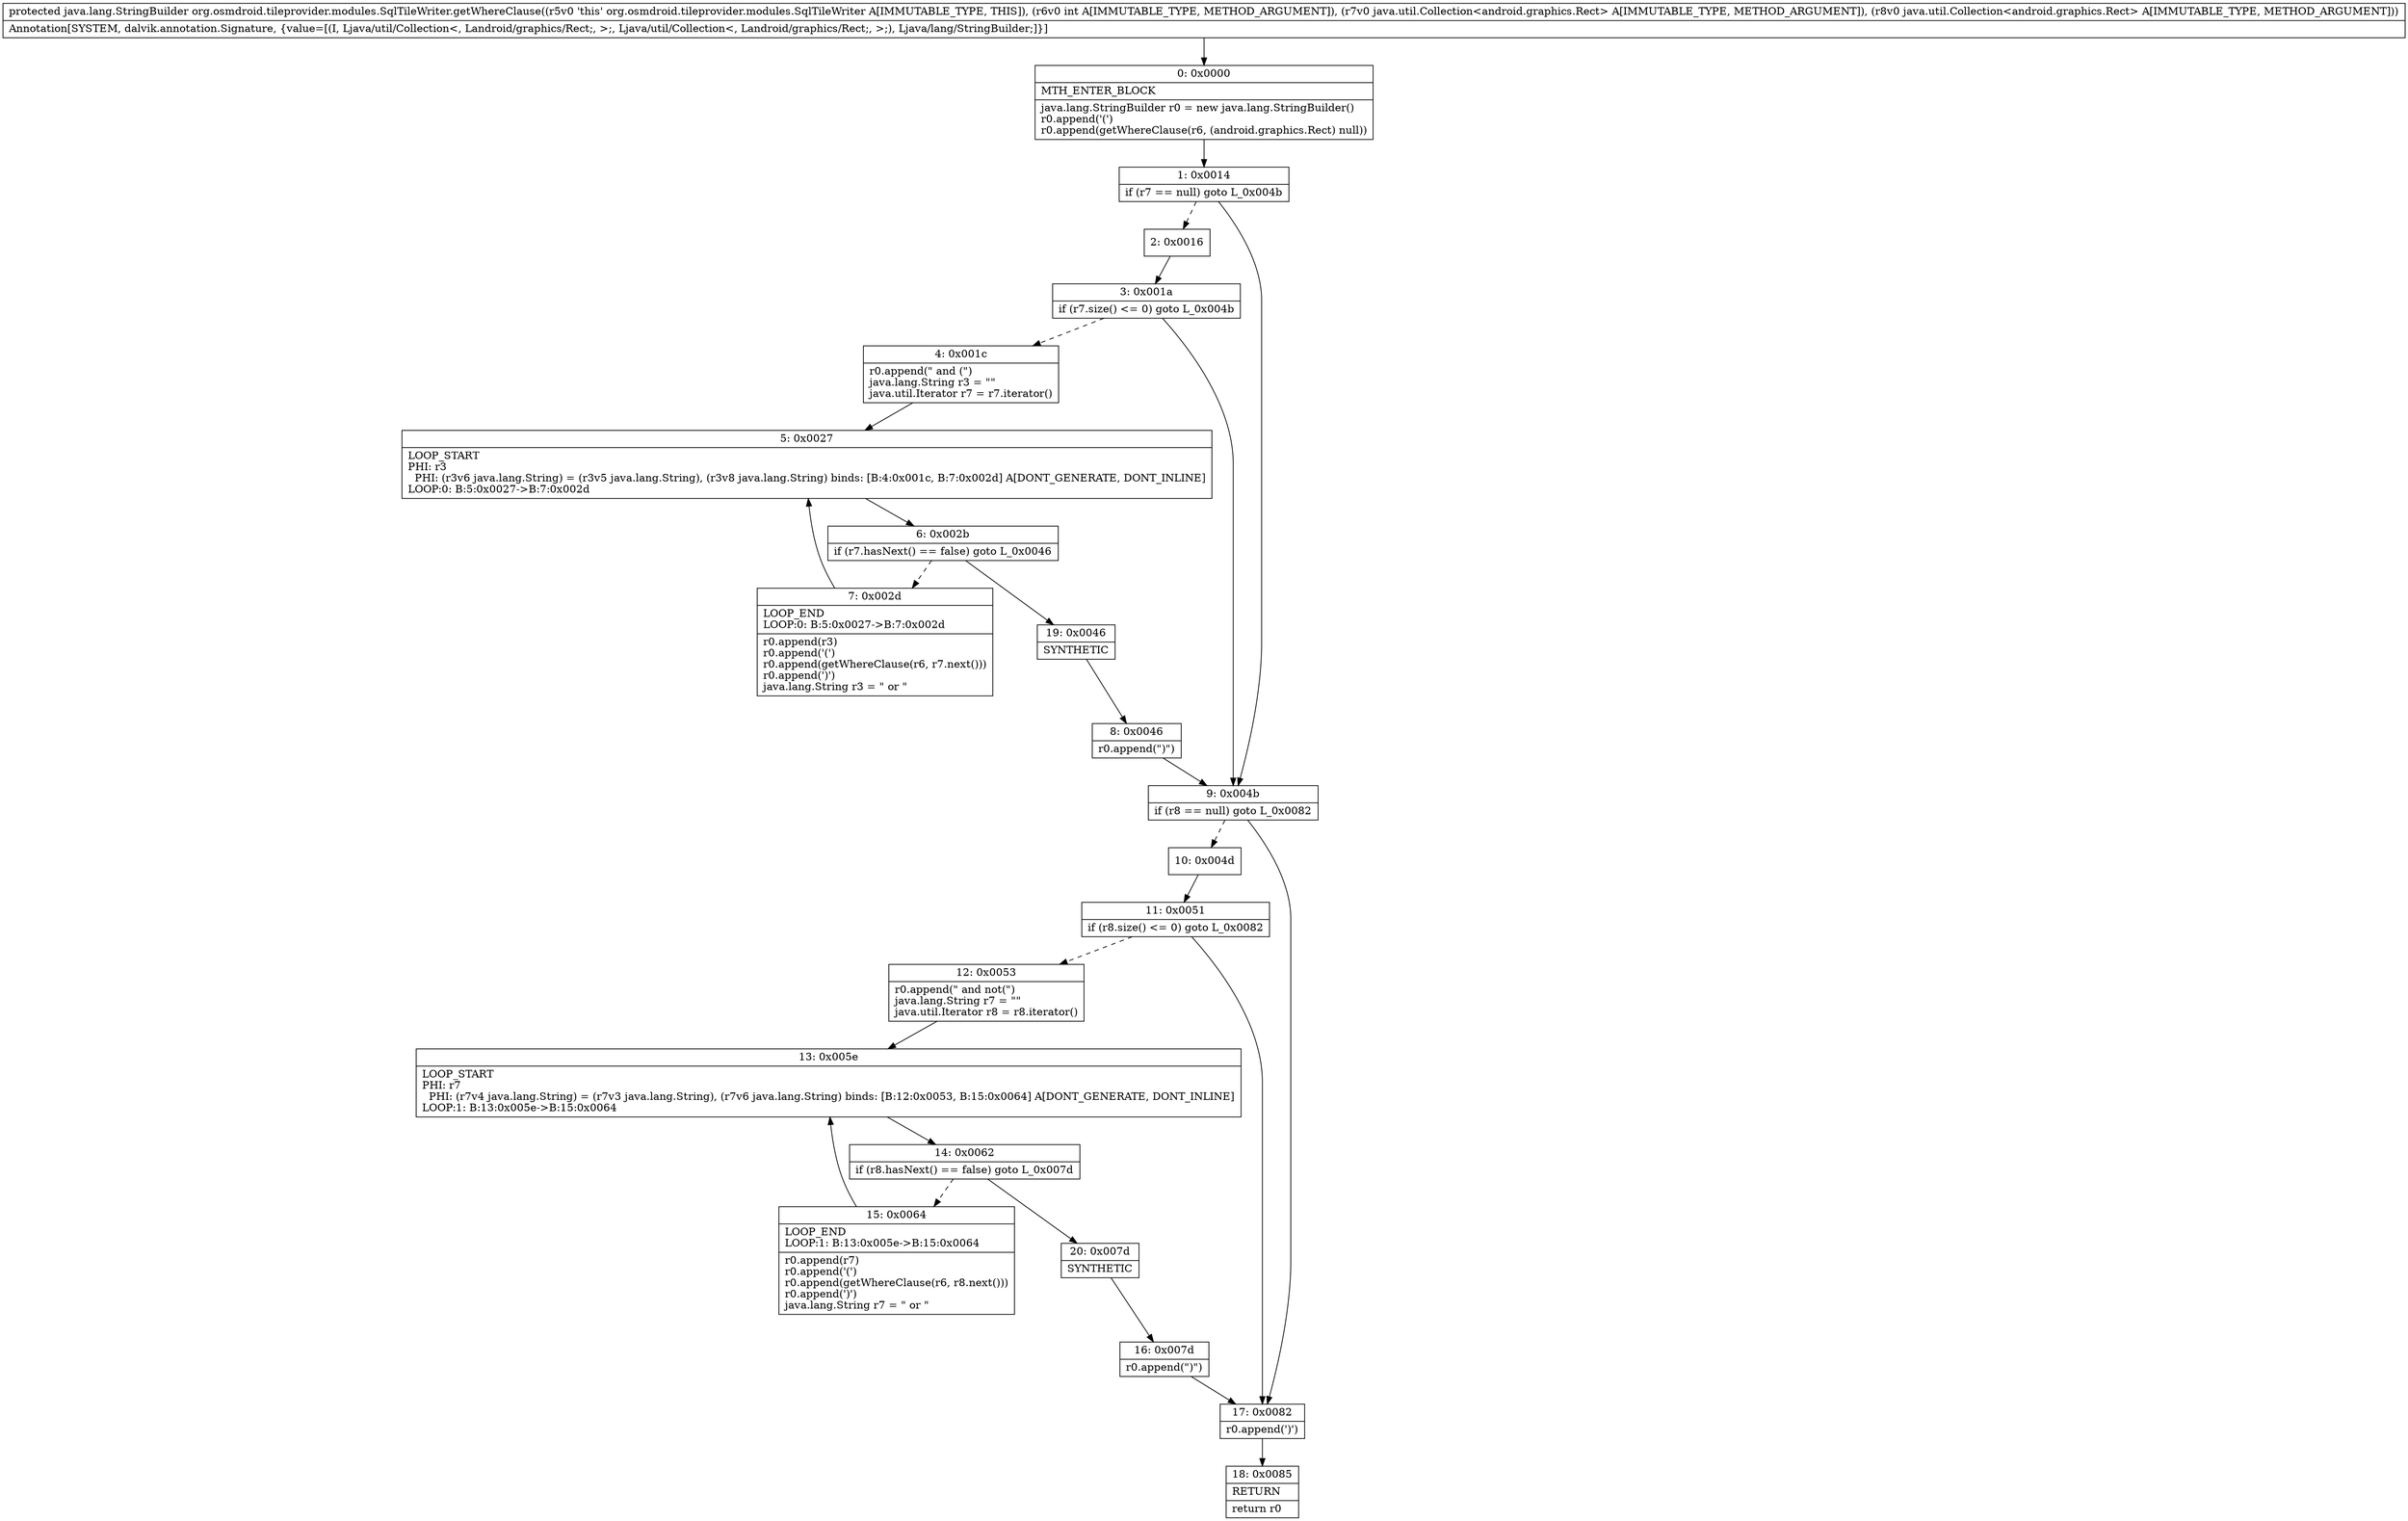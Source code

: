 digraph "CFG fororg.osmdroid.tileprovider.modules.SqlTileWriter.getWhereClause(ILjava\/util\/Collection;Ljava\/util\/Collection;)Ljava\/lang\/StringBuilder;" {
Node_0 [shape=record,label="{0\:\ 0x0000|MTH_ENTER_BLOCK\l|java.lang.StringBuilder r0 = new java.lang.StringBuilder()\lr0.append('(')\lr0.append(getWhereClause(r6, (android.graphics.Rect) null))\l}"];
Node_1 [shape=record,label="{1\:\ 0x0014|if (r7 == null) goto L_0x004b\l}"];
Node_2 [shape=record,label="{2\:\ 0x0016}"];
Node_3 [shape=record,label="{3\:\ 0x001a|if (r7.size() \<= 0) goto L_0x004b\l}"];
Node_4 [shape=record,label="{4\:\ 0x001c|r0.append(\" and (\")\ljava.lang.String r3 = \"\"\ljava.util.Iterator r7 = r7.iterator()\l}"];
Node_5 [shape=record,label="{5\:\ 0x0027|LOOP_START\lPHI: r3 \l  PHI: (r3v6 java.lang.String) = (r3v5 java.lang.String), (r3v8 java.lang.String) binds: [B:4:0x001c, B:7:0x002d] A[DONT_GENERATE, DONT_INLINE]\lLOOP:0: B:5:0x0027\-\>B:7:0x002d\l}"];
Node_6 [shape=record,label="{6\:\ 0x002b|if (r7.hasNext() == false) goto L_0x0046\l}"];
Node_7 [shape=record,label="{7\:\ 0x002d|LOOP_END\lLOOP:0: B:5:0x0027\-\>B:7:0x002d\l|r0.append(r3)\lr0.append('(')\lr0.append(getWhereClause(r6, r7.next()))\lr0.append(')')\ljava.lang.String r3 = \" or \"\l}"];
Node_8 [shape=record,label="{8\:\ 0x0046|r0.append(\")\")\l}"];
Node_9 [shape=record,label="{9\:\ 0x004b|if (r8 == null) goto L_0x0082\l}"];
Node_10 [shape=record,label="{10\:\ 0x004d}"];
Node_11 [shape=record,label="{11\:\ 0x0051|if (r8.size() \<= 0) goto L_0x0082\l}"];
Node_12 [shape=record,label="{12\:\ 0x0053|r0.append(\" and not(\")\ljava.lang.String r7 = \"\"\ljava.util.Iterator r8 = r8.iterator()\l}"];
Node_13 [shape=record,label="{13\:\ 0x005e|LOOP_START\lPHI: r7 \l  PHI: (r7v4 java.lang.String) = (r7v3 java.lang.String), (r7v6 java.lang.String) binds: [B:12:0x0053, B:15:0x0064] A[DONT_GENERATE, DONT_INLINE]\lLOOP:1: B:13:0x005e\-\>B:15:0x0064\l}"];
Node_14 [shape=record,label="{14\:\ 0x0062|if (r8.hasNext() == false) goto L_0x007d\l}"];
Node_15 [shape=record,label="{15\:\ 0x0064|LOOP_END\lLOOP:1: B:13:0x005e\-\>B:15:0x0064\l|r0.append(r7)\lr0.append('(')\lr0.append(getWhereClause(r6, r8.next()))\lr0.append(')')\ljava.lang.String r7 = \" or \"\l}"];
Node_16 [shape=record,label="{16\:\ 0x007d|r0.append(\")\")\l}"];
Node_17 [shape=record,label="{17\:\ 0x0082|r0.append(')')\l}"];
Node_18 [shape=record,label="{18\:\ 0x0085|RETURN\l|return r0\l}"];
Node_19 [shape=record,label="{19\:\ 0x0046|SYNTHETIC\l}"];
Node_20 [shape=record,label="{20\:\ 0x007d|SYNTHETIC\l}"];
MethodNode[shape=record,label="{protected java.lang.StringBuilder org.osmdroid.tileprovider.modules.SqlTileWriter.getWhereClause((r5v0 'this' org.osmdroid.tileprovider.modules.SqlTileWriter A[IMMUTABLE_TYPE, THIS]), (r6v0 int A[IMMUTABLE_TYPE, METHOD_ARGUMENT]), (r7v0 java.util.Collection\<android.graphics.Rect\> A[IMMUTABLE_TYPE, METHOD_ARGUMENT]), (r8v0 java.util.Collection\<android.graphics.Rect\> A[IMMUTABLE_TYPE, METHOD_ARGUMENT]))  | Annotation[SYSTEM, dalvik.annotation.Signature, \{value=[(I, Ljava\/util\/Collection\<, Landroid\/graphics\/Rect;, \>;, Ljava\/util\/Collection\<, Landroid\/graphics\/Rect;, \>;), Ljava\/lang\/StringBuilder;]\}]\l}"];
MethodNode -> Node_0;
Node_0 -> Node_1;
Node_1 -> Node_2[style=dashed];
Node_1 -> Node_9;
Node_2 -> Node_3;
Node_3 -> Node_4[style=dashed];
Node_3 -> Node_9;
Node_4 -> Node_5;
Node_5 -> Node_6;
Node_6 -> Node_7[style=dashed];
Node_6 -> Node_19;
Node_7 -> Node_5;
Node_8 -> Node_9;
Node_9 -> Node_10[style=dashed];
Node_9 -> Node_17;
Node_10 -> Node_11;
Node_11 -> Node_12[style=dashed];
Node_11 -> Node_17;
Node_12 -> Node_13;
Node_13 -> Node_14;
Node_14 -> Node_15[style=dashed];
Node_14 -> Node_20;
Node_15 -> Node_13;
Node_16 -> Node_17;
Node_17 -> Node_18;
Node_19 -> Node_8;
Node_20 -> Node_16;
}

